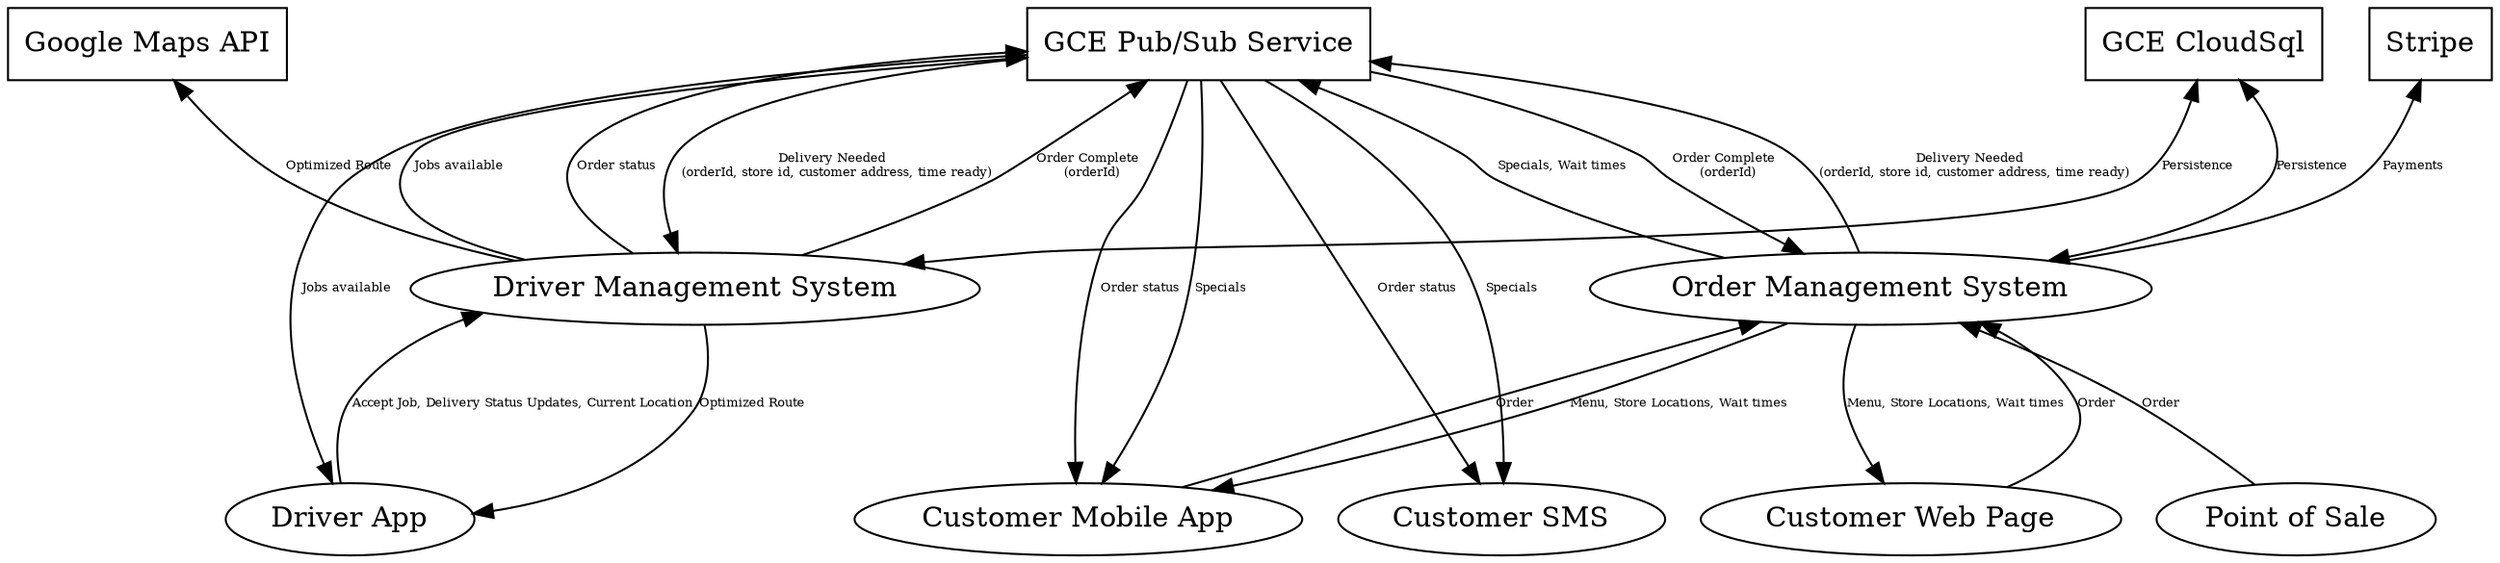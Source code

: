 digraph overview {
    graph [ranksep="1"];
    edge [fontsize=6];
    { 

        rank="min"
        GCECloudSql [ label="GCE CloudSql", shape="rect"]
        GCEPubSub [ label="GCE Pub/Sub Service", shape="rect"]
        GoogleMapsApi [label ="Google Maps API", shape="rect"]
        Stripe [label="Stripe", shape="rect"]
    }

    {
        rank ="same"
        DMS [ label="Driver Management System"]
        CMS [ label="Order Management System"]
    }
    {
        rank="max"
        CustomerApp [label="Customer Mobile App"]
        CustomerSMS [label="Customer SMS"]
        DriverApp [ label="Driver App"]
        WebApp [ label="Customer Web Page"]
        PointOfSale [ label="Point of Sale"]
    }


    CMS -> GCEPubSub -> DMS [label="Delivery Needed \n (orderId, store id, customer address, time ready)"]
    DMS -> GCEPubSub -> CMS [label="Order Complete \n (orderId)"]

    PointOfSale -> CMS [label="Order"]
    CMS -> Stripe [label="Payments"]
  
    DMS -> GCEPubSub -> DriverApp [label="Jobs available"]
    DriverApp -> DMS [label="Accept Job, Delivery Status Updates, Current Location"]
    DMS -> GoogleMapsApi [label="Optimized Route"]
    DMS -> DriverApp  [label="Optimized Route"]
    DMS -> GCEPubSub [label="Order status"]
    GCEPubSub -> CustomerSMS [label="Order status"]
    GCEPubSub -> CustomerApp [label="Order status"]
    DMS -> GCECloudSql [dir="both", label="Persistence"]
    CMS -> GCECloudSql [dir="both", label="Persistence"]
    CMS -> GCEPubSub [label="Specials, Wait times"]

    WebApp -> CMS [label="Order"]
    CustomerApp -> CMS [label="Order"]
    CMS -> WebApp [label="Menu, Store Locations, Wait times"]
    CMS -> CustomerApp [label="Menu, Store Locations, Wait times"]
    GCEPubSub -> CustomerApp [label="Specials"]
    GCEPubSub -> CustomerSMS [label="Specials"]
    
  
}

 

